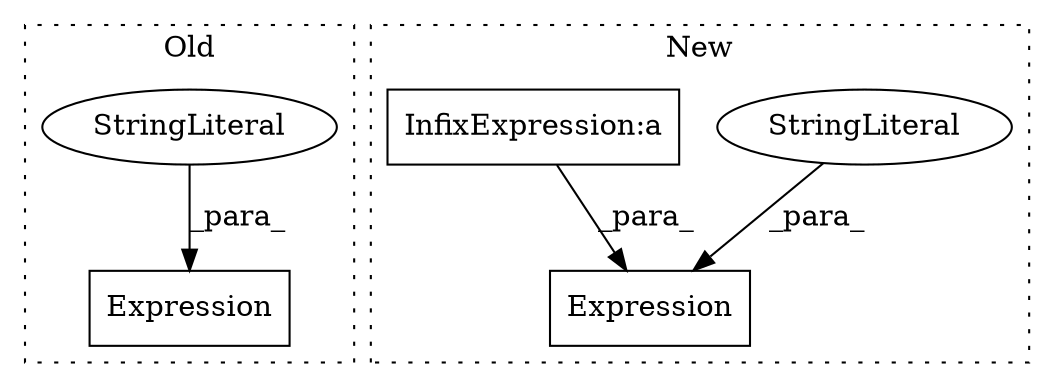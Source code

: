 digraph G {
subgraph cluster0 {
1 [label="Expression" a="32" s="2983,3033" l="11,1" shape="box"];
3 [label="StringLiteral" a="45" s="2994" l="6" shape="ellipse"];
label = "Old";
style="dotted";
}
subgraph cluster1 {
2 [label="Expression" a="32" s="2983,3030" l="11,1" shape="box"];
4 [label="StringLiteral" a="45" s="2994" l="6" shape="ellipse"];
5 [label="InfixExpression:a" a="27" s="3020" l="3" shape="box"];
label = "New";
style="dotted";
}
3 -> 1 [label="_para_"];
4 -> 2 [label="_para_"];
5 -> 2 [label="_para_"];
}